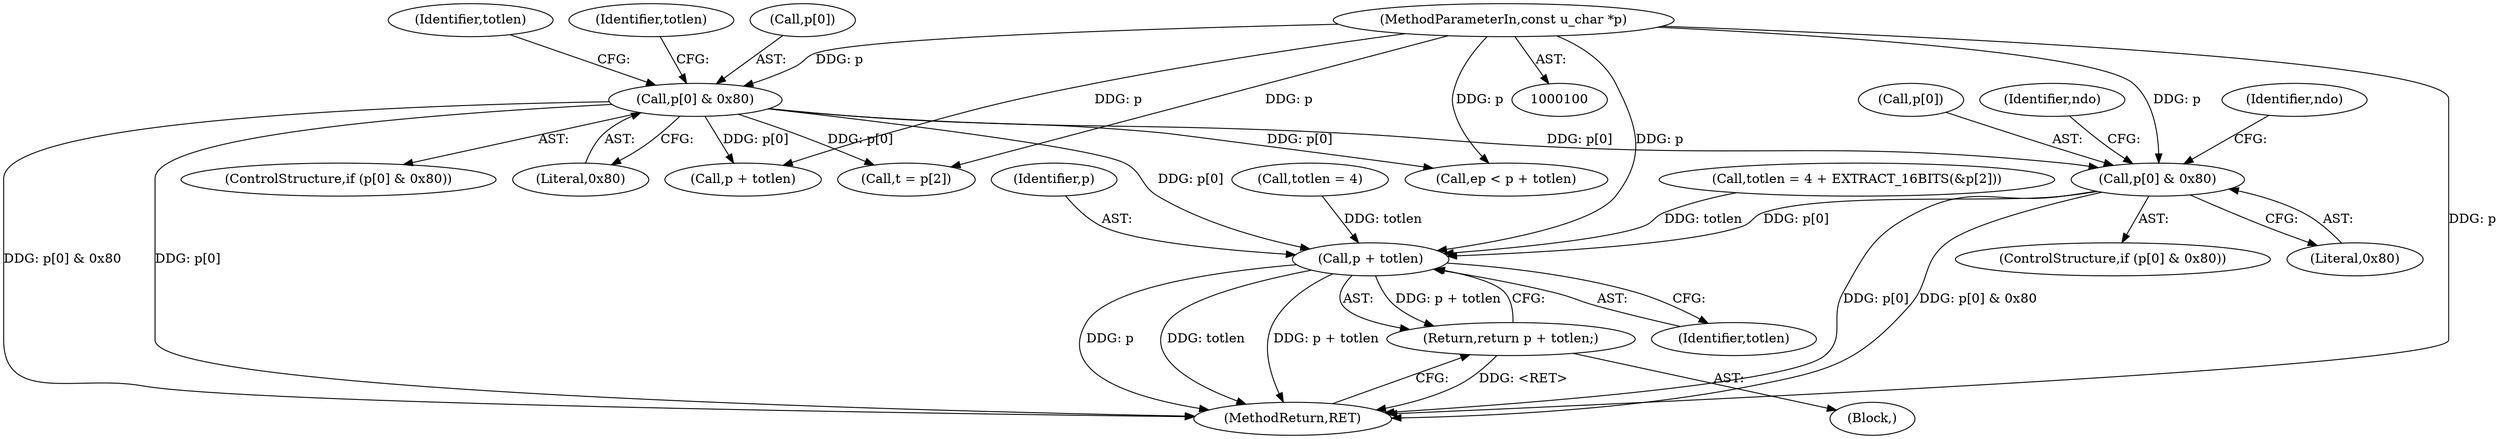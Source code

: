 digraph "0_tcpdump_e0a5a02b0fc1900a69d6c37ed0aab36fb8494e6d@array" {
"1000161" [label="(Call,p[0] & 0x80)"];
"1000108" [label="(Call,p[0] & 0x80)"];
"1000102" [label="(MethodParameterIn,const u_char *p)"];
"1000215" [label="(Call,p + totlen)"];
"1000214" [label="(Return,return p + totlen;)"];
"1000109" [label="(Call,p[0])"];
"1000112" [label="(Literal,0x80)"];
"1000117" [label="(Call,totlen = 4 + EXTRACT_16BITS(&p[2]))"];
"1000214" [label="(Return,return p + totlen;)"];
"1000161" [label="(Call,p[0] & 0x80)"];
"1000216" [label="(Identifier,p)"];
"1000129" [label="(Call,p + totlen)"];
"1000171" [label="(Call,t = p[2])"];
"1000165" [label="(Literal,0x80)"];
"1000118" [label="(Identifier,totlen)"];
"1000189" [label="(Identifier,ndo)"];
"1000104" [label="(Block,)"];
"1000127" [label="(Call,ep < p + totlen)"];
"1000113" [label="(Call,totlen = 4)"];
"1000217" [label="(Identifier,totlen)"];
"1000102" [label="(MethodParameterIn,const u_char *p)"];
"1000218" [label="(MethodReturn,RET)"];
"1000215" [label="(Call,p + totlen)"];
"1000162" [label="(Call,p[0])"];
"1000114" [label="(Identifier,totlen)"];
"1000107" [label="(ControlStructure,if (p[0] & 0x80))"];
"1000160" [label="(ControlStructure,if (p[0] & 0x80))"];
"1000169" [label="(Identifier,ndo)"];
"1000108" [label="(Call,p[0] & 0x80)"];
"1000161" -> "1000160"  [label="AST: "];
"1000161" -> "1000165"  [label="CFG: "];
"1000162" -> "1000161"  [label="AST: "];
"1000165" -> "1000161"  [label="AST: "];
"1000169" -> "1000161"  [label="CFG: "];
"1000189" -> "1000161"  [label="CFG: "];
"1000161" -> "1000218"  [label="DDG: p[0]"];
"1000161" -> "1000218"  [label="DDG: p[0] & 0x80"];
"1000108" -> "1000161"  [label="DDG: p[0]"];
"1000102" -> "1000161"  [label="DDG: p"];
"1000161" -> "1000215"  [label="DDG: p[0]"];
"1000108" -> "1000107"  [label="AST: "];
"1000108" -> "1000112"  [label="CFG: "];
"1000109" -> "1000108"  [label="AST: "];
"1000112" -> "1000108"  [label="AST: "];
"1000114" -> "1000108"  [label="CFG: "];
"1000118" -> "1000108"  [label="CFG: "];
"1000108" -> "1000218"  [label="DDG: p[0] & 0x80"];
"1000108" -> "1000218"  [label="DDG: p[0]"];
"1000102" -> "1000108"  [label="DDG: p"];
"1000108" -> "1000127"  [label="DDG: p[0]"];
"1000108" -> "1000129"  [label="DDG: p[0]"];
"1000108" -> "1000171"  [label="DDG: p[0]"];
"1000108" -> "1000215"  [label="DDG: p[0]"];
"1000102" -> "1000100"  [label="AST: "];
"1000102" -> "1000218"  [label="DDG: p"];
"1000102" -> "1000127"  [label="DDG: p"];
"1000102" -> "1000129"  [label="DDG: p"];
"1000102" -> "1000171"  [label="DDG: p"];
"1000102" -> "1000215"  [label="DDG: p"];
"1000215" -> "1000214"  [label="AST: "];
"1000215" -> "1000217"  [label="CFG: "];
"1000216" -> "1000215"  [label="AST: "];
"1000217" -> "1000215"  [label="AST: "];
"1000214" -> "1000215"  [label="CFG: "];
"1000215" -> "1000218"  [label="DDG: p"];
"1000215" -> "1000218"  [label="DDG: totlen"];
"1000215" -> "1000218"  [label="DDG: p + totlen"];
"1000215" -> "1000214"  [label="DDG: p + totlen"];
"1000113" -> "1000215"  [label="DDG: totlen"];
"1000117" -> "1000215"  [label="DDG: totlen"];
"1000214" -> "1000104"  [label="AST: "];
"1000218" -> "1000214"  [label="CFG: "];
"1000214" -> "1000218"  [label="DDG: <RET>"];
}
